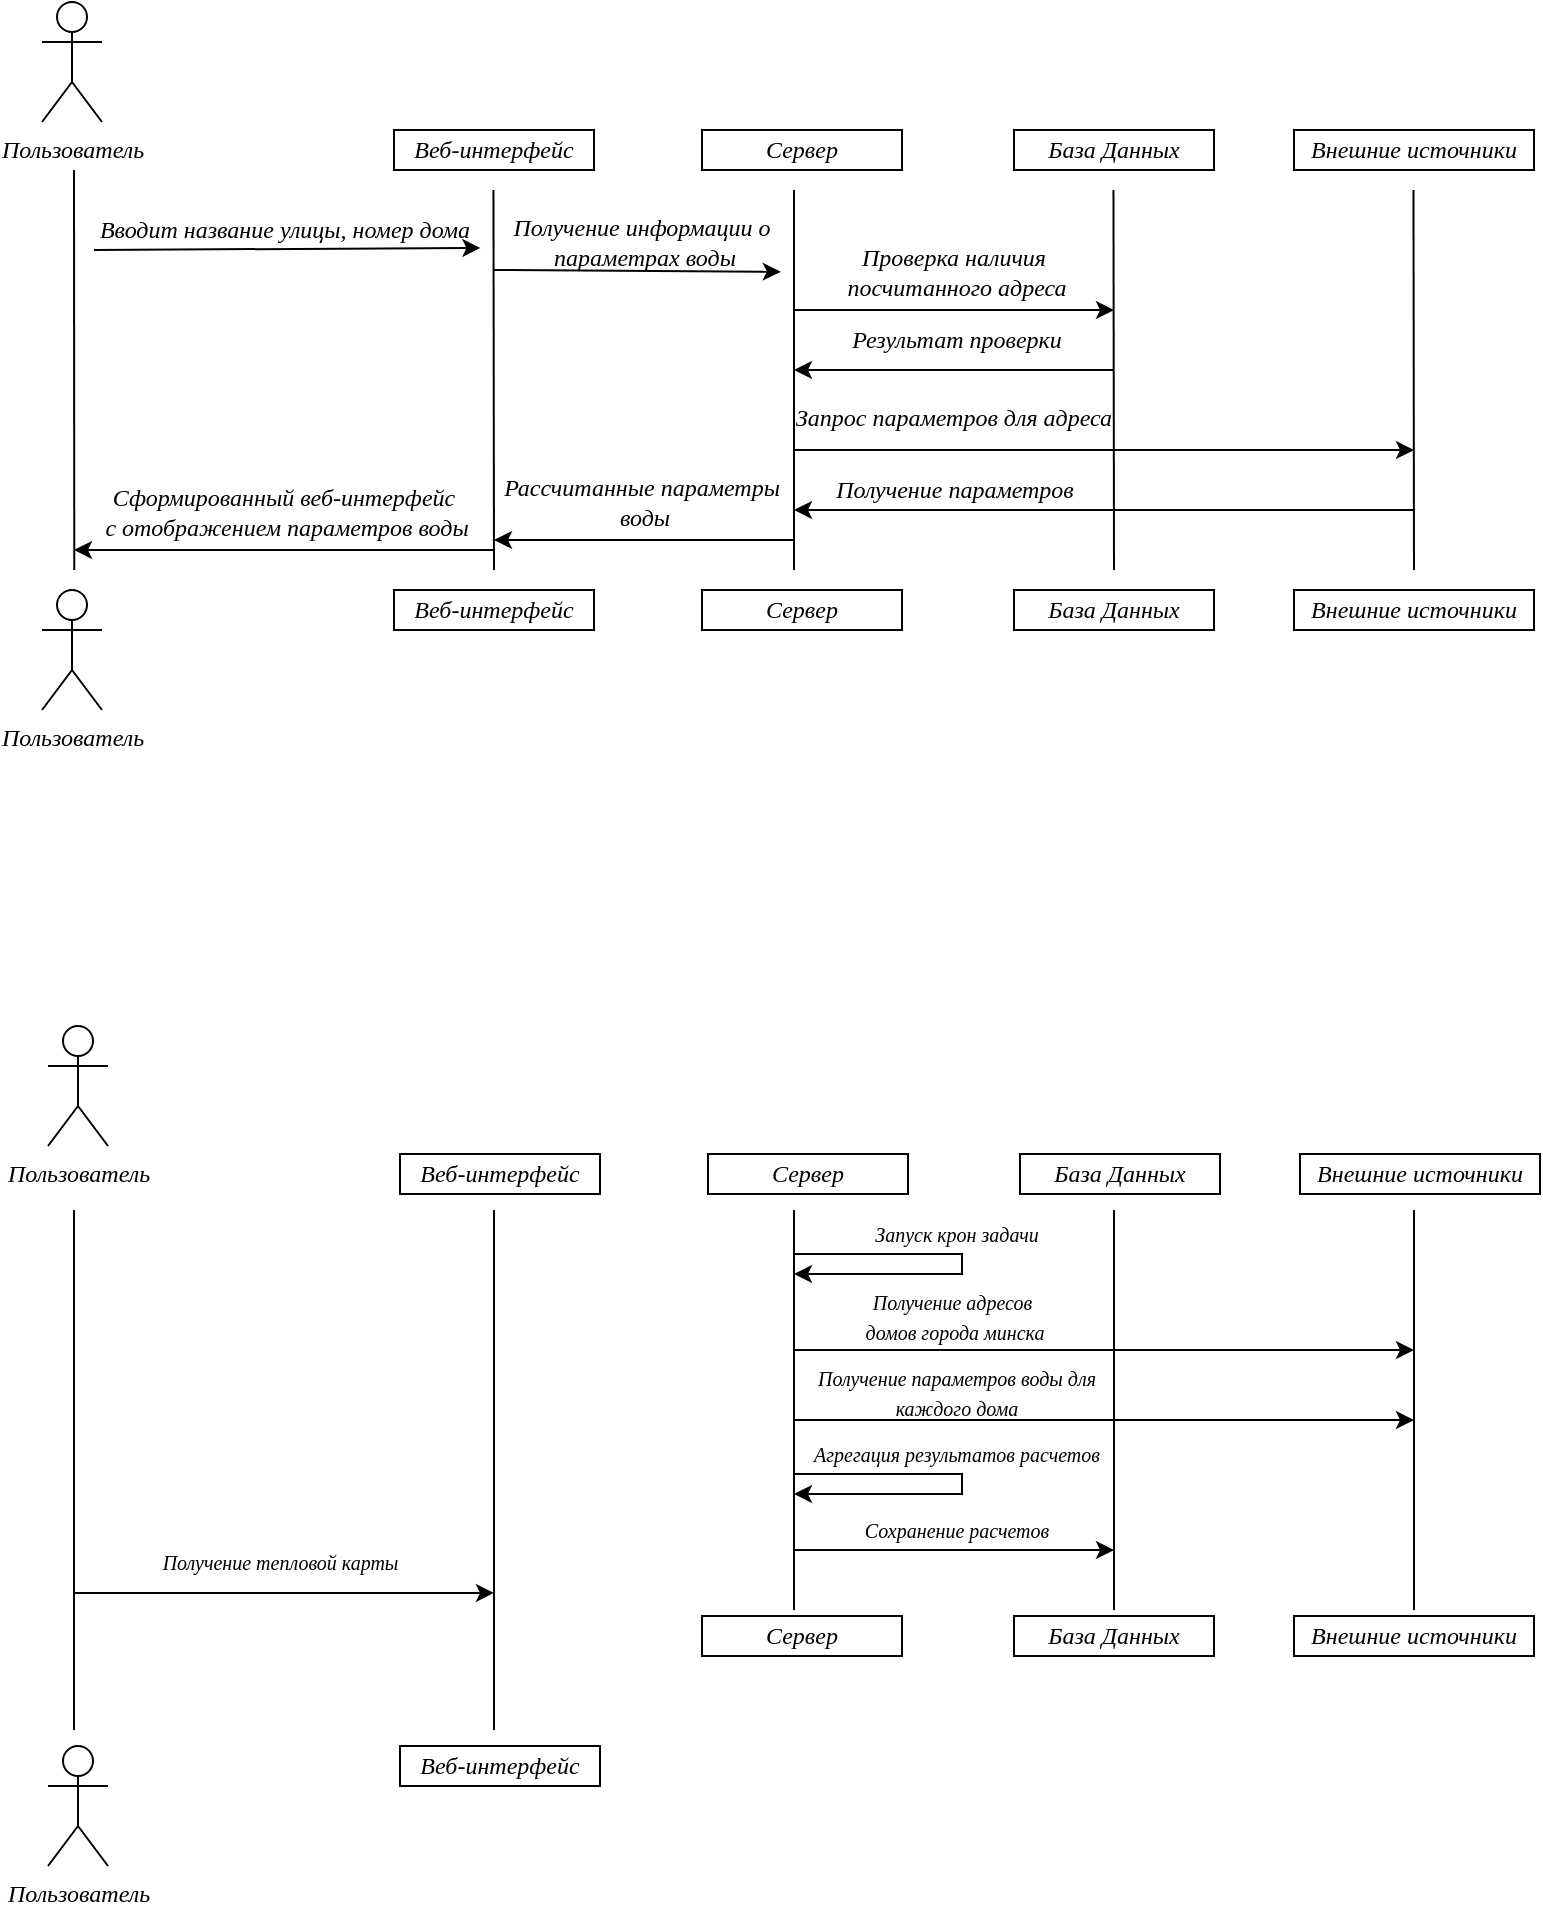 <mxfile version="27.0.5">
  <diagram name="Страница — 1" id="J_hcXTHMyTm4rsnb15In">
    <mxGraphModel dx="1373" dy="849" grid="0" gridSize="10" guides="1" tooltips="1" connect="1" arrows="1" fold="1" page="1" pageScale="1" pageWidth="827" pageHeight="1169" math="0" shadow="0">
      <root>
        <mxCell id="0" />
        <mxCell id="1" parent="0" />
        <mxCell id="iKPkTnT1p9gP-2vJkRi8-1" value="Пользователь" style="shape=umlActor;verticalLabelPosition=bottom;verticalAlign=top;html=1;outlineConnect=0;fontFamily=ISOCPEUR;fontStyle=2" parent="1" vertex="1">
          <mxGeometry x="34" y="390" width="30" height="60" as="geometry" />
        </mxCell>
        <mxCell id="iKPkTnT1p9gP-2vJkRi8-2" value="Пользователь" style="shape=umlActor;verticalLabelPosition=bottom;verticalAlign=top;html=1;outlineConnect=0;fontFamily=ISOCPEUR;fontStyle=2" parent="1" vertex="1">
          <mxGeometry x="34" y="96" width="30" height="60" as="geometry" />
        </mxCell>
        <mxCell id="iKPkTnT1p9gP-2vJkRi8-3" value="" style="endArrow=none;html=1;rounded=0;fontFamily=ISOCPEUR;fontStyle=2" parent="1" edge="1">
          <mxGeometry width="50" height="50" relative="1" as="geometry">
            <mxPoint x="50.13" y="380" as="sourcePoint" />
            <mxPoint x="50.0" y="180" as="targetPoint" />
          </mxGeometry>
        </mxCell>
        <mxCell id="iKPkTnT1p9gP-2vJkRi8-5" value="Веб-интерфейс" style="rounded=0;whiteSpace=wrap;html=1;fontFamily=ISOCPEUR;fontStyle=2" parent="1" vertex="1">
          <mxGeometry x="210" y="160" width="100" height="20" as="geometry" />
        </mxCell>
        <mxCell id="iKPkTnT1p9gP-2vJkRi8-6" value="Веб-интерфейс" style="rounded=0;whiteSpace=wrap;html=1;fontFamily=ISOCPEUR;fontStyle=2" parent="1" vertex="1">
          <mxGeometry x="210" y="390" width="100" height="20" as="geometry" />
        </mxCell>
        <mxCell id="iKPkTnT1p9gP-2vJkRi8-7" value="" style="endArrow=none;html=1;rounded=0;fontFamily=ISOCPEUR;fontStyle=2" parent="1" edge="1">
          <mxGeometry width="50" height="50" relative="1" as="geometry">
            <mxPoint x="260" y="380" as="sourcePoint" />
            <mxPoint x="259.73" y="190" as="targetPoint" />
          </mxGeometry>
        </mxCell>
        <mxCell id="iKPkTnT1p9gP-2vJkRi8-9" value="Сервер" style="rounded=0;whiteSpace=wrap;html=1;fontFamily=ISOCPEUR;fontStyle=2" parent="1" vertex="1">
          <mxGeometry x="364" y="160" width="100" height="20" as="geometry" />
        </mxCell>
        <mxCell id="iKPkTnT1p9gP-2vJkRi8-10" value="Сервер" style="rounded=0;whiteSpace=wrap;html=1;fontFamily=ISOCPEUR;fontStyle=2" parent="1" vertex="1">
          <mxGeometry x="364" y="390" width="100" height="20" as="geometry" />
        </mxCell>
        <mxCell id="iKPkTnT1p9gP-2vJkRi8-11" value="" style="endArrow=none;html=1;rounded=0;fontFamily=ISOCPEUR;fontStyle=2" parent="1" edge="1">
          <mxGeometry width="50" height="50" relative="1" as="geometry">
            <mxPoint x="410" y="380" as="sourcePoint" />
            <mxPoint x="410" y="190" as="targetPoint" />
          </mxGeometry>
        </mxCell>
        <mxCell id="iKPkTnT1p9gP-2vJkRi8-12" value="База Данных" style="rounded=0;whiteSpace=wrap;html=1;fontFamily=ISOCPEUR;fontStyle=2" parent="1" vertex="1">
          <mxGeometry x="520" y="160" width="100" height="20" as="geometry" />
        </mxCell>
        <mxCell id="iKPkTnT1p9gP-2vJkRi8-13" value="База Данных" style="rounded=0;whiteSpace=wrap;html=1;fontFamily=ISOCPEUR;fontStyle=2" parent="1" vertex="1">
          <mxGeometry x="520" y="390" width="100" height="20" as="geometry" />
        </mxCell>
        <mxCell id="iKPkTnT1p9gP-2vJkRi8-14" value="" style="endArrow=none;html=1;rounded=0;fontFamily=ISOCPEUR;fontStyle=2" parent="1" edge="1">
          <mxGeometry width="50" height="50" relative="1" as="geometry">
            <mxPoint x="570" y="380" as="sourcePoint" />
            <mxPoint x="569.73" y="190" as="targetPoint" />
          </mxGeometry>
        </mxCell>
        <mxCell id="iKPkTnT1p9gP-2vJkRi8-16" value="Внешние источники" style="rounded=0;whiteSpace=wrap;html=1;fontFamily=ISOCPEUR;fontStyle=2" parent="1" vertex="1">
          <mxGeometry x="660" y="160" width="120" height="20" as="geometry" />
        </mxCell>
        <mxCell id="iKPkTnT1p9gP-2vJkRi8-18" value="" style="endArrow=none;html=1;rounded=0;fontFamily=ISOCPEUR;fontStyle=2" parent="1" edge="1">
          <mxGeometry width="50" height="50" relative="1" as="geometry">
            <mxPoint x="720" y="380" as="sourcePoint" />
            <mxPoint x="719.74" y="190" as="targetPoint" />
          </mxGeometry>
        </mxCell>
        <mxCell id="iKPkTnT1p9gP-2vJkRi8-19" value="Внешние источники" style="rounded=0;whiteSpace=wrap;html=1;fontFamily=ISOCPEUR;fontStyle=2" parent="1" vertex="1">
          <mxGeometry x="660" y="390" width="120" height="20" as="geometry" />
        </mxCell>
        <mxCell id="iKPkTnT1p9gP-2vJkRi8-20" value="" style="endArrow=classic;html=1;rounded=0;entryX=0.996;entryY=0.844;entryDx=0;entryDy=0;entryPerimeter=0;fontFamily=ISOCPEUR;fontStyle=2" parent="1" target="iKPkTnT1p9gP-2vJkRi8-21" edge="1">
          <mxGeometry width="50" height="50" relative="1" as="geometry">
            <mxPoint x="60" y="220" as="sourcePoint" />
            <mxPoint x="290" y="220" as="targetPoint" />
          </mxGeometry>
        </mxCell>
        <mxCell id="iKPkTnT1p9gP-2vJkRi8-21" value="&lt;font&gt;Вводит название улицы, номер дома&lt;/font&gt;" style="text;html=1;align=center;verticalAlign=middle;resizable=0;points=[];autosize=1;strokeColor=none;fillColor=none;fontFamily=ISOCPEUR;fontStyle=2" parent="1" vertex="1">
          <mxGeometry x="56" y="197" width="198" height="26" as="geometry" />
        </mxCell>
        <mxCell id="iKPkTnT1p9gP-2vJkRi8-24" value="" style="endArrow=classic;html=1;rounded=0;entryX=0.975;entryY=0.875;entryDx=0;entryDy=0;entryPerimeter=0;fontFamily=ISOCPEUR;fontStyle=2" parent="1" target="iKPkTnT1p9gP-2vJkRi8-25" edge="1">
          <mxGeometry width="50" height="50" relative="1" as="geometry">
            <mxPoint x="260" y="230" as="sourcePoint" />
            <mxPoint x="430" y="230" as="targetPoint" />
          </mxGeometry>
        </mxCell>
        <mxCell id="iKPkTnT1p9gP-2vJkRi8-25" value="&lt;font&gt;Получение информации о&amp;nbsp;&lt;/font&gt;&lt;div&gt;&lt;font&gt;параметрах воды&lt;/font&gt;&lt;/div&gt;" style="text;html=1;align=center;verticalAlign=middle;resizable=0;points=[];autosize=1;strokeColor=none;fillColor=none;fontFamily=ISOCPEUR;fontStyle=2" parent="1" vertex="1">
          <mxGeometry x="262" y="195" width="145" height="41" as="geometry" />
        </mxCell>
        <mxCell id="iKPkTnT1p9gP-2vJkRi8-27" value="&lt;font&gt;Проверка наличия&amp;nbsp;&lt;/font&gt;&lt;div&gt;&lt;font&gt;посчитанного адреса&lt;/font&gt;&lt;/div&gt;" style="text;html=1;align=center;verticalAlign=middle;resizable=0;points=[];autosize=1;strokeColor=none;fillColor=none;fontFamily=ISOCPEUR;fontStyle=2" parent="1" vertex="1">
          <mxGeometry x="430" y="210" width="122" height="41" as="geometry" />
        </mxCell>
        <mxCell id="iKPkTnT1p9gP-2vJkRi8-30" value="" style="endArrow=classic;html=1;rounded=0;fontFamily=ISOCPEUR;fontStyle=2" parent="1" edge="1">
          <mxGeometry width="50" height="50" relative="1" as="geometry">
            <mxPoint x="410" y="250" as="sourcePoint" />
            <mxPoint x="570" y="250" as="targetPoint" />
          </mxGeometry>
        </mxCell>
        <mxCell id="iKPkTnT1p9gP-2vJkRi8-31" value="" style="endArrow=classic;html=1;rounded=0;fontFamily=ISOCPEUR;fontStyle=2" parent="1" edge="1">
          <mxGeometry width="50" height="50" relative="1" as="geometry">
            <mxPoint x="410" y="320" as="sourcePoint" />
            <mxPoint x="720" y="320" as="targetPoint" />
          </mxGeometry>
        </mxCell>
        <mxCell id="iKPkTnT1p9gP-2vJkRi8-32" value="&lt;font&gt;Запрос параметров для адреса&amp;nbsp;&lt;/font&gt;&lt;div&gt;&lt;br&gt;&lt;/div&gt;" style="text;html=1;align=center;verticalAlign=middle;resizable=0;points=[];autosize=1;strokeColor=none;fillColor=none;fontFamily=ISOCPEUR;fontStyle=2" parent="1" vertex="1">
          <mxGeometry x="402" y="290" width="177" height="41" as="geometry" />
        </mxCell>
        <mxCell id="iKPkTnT1p9gP-2vJkRi8-33" value="" style="endArrow=classic;html=1;rounded=0;fontFamily=ISOCPEUR;fontStyle=2" parent="1" edge="1">
          <mxGeometry width="50" height="50" relative="1" as="geometry">
            <mxPoint x="570" y="280" as="sourcePoint" />
            <mxPoint x="410" y="280" as="targetPoint" />
          </mxGeometry>
        </mxCell>
        <mxCell id="iKPkTnT1p9gP-2vJkRi8-34" value="&lt;font&gt;Результат проверки&lt;/font&gt;" style="text;html=1;align=center;verticalAlign=middle;resizable=0;points=[];autosize=1;strokeColor=none;fillColor=none;fontFamily=ISOCPEUR;fontStyle=2" parent="1" vertex="1">
          <mxGeometry x="431" y="252" width="119" height="26" as="geometry" />
        </mxCell>
        <mxCell id="iKPkTnT1p9gP-2vJkRi8-35" value="" style="endArrow=classic;html=1;rounded=0;fontFamily=ISOCPEUR;fontStyle=2" parent="1" edge="1">
          <mxGeometry width="50" height="50" relative="1" as="geometry">
            <mxPoint x="720" y="350" as="sourcePoint" />
            <mxPoint x="410" y="350" as="targetPoint" />
          </mxGeometry>
        </mxCell>
        <mxCell id="iKPkTnT1p9gP-2vJkRi8-36" value="&lt;font&gt;Получение параметров&lt;/font&gt;" style="text;html=1;align=center;verticalAlign=middle;resizable=0;points=[];autosize=1;strokeColor=none;fillColor=none;fontFamily=ISOCPEUR;fontStyle=2" parent="1" vertex="1">
          <mxGeometry x="425" y="327" width="130" height="26" as="geometry" />
        </mxCell>
        <mxCell id="iKPkTnT1p9gP-2vJkRi8-38" value="" style="endArrow=classic;html=1;rounded=0;fontFamily=ISOCPEUR;fontStyle=2" parent="1" edge="1">
          <mxGeometry width="50" height="50" relative="1" as="geometry">
            <mxPoint x="410" y="365" as="sourcePoint" />
            <mxPoint x="260" y="365" as="targetPoint" />
          </mxGeometry>
        </mxCell>
        <mxCell id="iKPkTnT1p9gP-2vJkRi8-39" value="&lt;font&gt;Рассчитанные параметры&amp;nbsp;&lt;/font&gt;&lt;div&gt;&lt;font&gt;воды&lt;/font&gt;&lt;/div&gt;" style="text;html=1;align=center;verticalAlign=middle;resizable=0;points=[];autosize=1;strokeColor=none;fillColor=none;fontFamily=ISOCPEUR;fontStyle=2" parent="1" vertex="1">
          <mxGeometry x="260" y="325" width="149" height="41" as="geometry" />
        </mxCell>
        <mxCell id="iKPkTnT1p9gP-2vJkRi8-40" value="" style="endArrow=classic;html=1;rounded=0;fontFamily=ISOCPEUR;fontStyle=2" parent="1" edge="1">
          <mxGeometry width="50" height="50" relative="1" as="geometry">
            <mxPoint x="260" y="370" as="sourcePoint" />
            <mxPoint x="50" y="370" as="targetPoint" />
          </mxGeometry>
        </mxCell>
        <mxCell id="iKPkTnT1p9gP-2vJkRi8-43" value="Сформированный веб-интерфейс&amp;nbsp;&lt;div&gt;с отображением параметров воды&lt;/div&gt;" style="text;html=1;align=center;verticalAlign=middle;resizable=0;points=[];autosize=1;strokeColor=none;fillColor=none;fontFamily=ISOCPEUR;fontStyle=2" parent="1" vertex="1">
          <mxGeometry x="62" y="330" width="187" height="41" as="geometry" />
        </mxCell>
        <mxCell id="iKPkTnT1p9gP-2vJkRi8-44" value="Пользователь" style="shape=umlActor;verticalLabelPosition=bottom;verticalAlign=top;html=1;outlineConnect=0;fontFamily=ISOCPEUR;fontStyle=2" parent="1" vertex="1">
          <mxGeometry x="37" y="968" width="30" height="60" as="geometry" />
        </mxCell>
        <mxCell id="iKPkTnT1p9gP-2vJkRi8-45" value="Пользователь" style="shape=umlActor;verticalLabelPosition=bottom;verticalAlign=top;html=1;outlineConnect=0;fontFamily=ISOCPEUR;fontStyle=2" parent="1" vertex="1">
          <mxGeometry x="37" y="608" width="30" height="60" as="geometry" />
        </mxCell>
        <mxCell id="iKPkTnT1p9gP-2vJkRi8-47" value="Веб-интерфейс" style="rounded=0;whiteSpace=wrap;html=1;fontFamily=ISOCPEUR;fontStyle=2" parent="1" vertex="1">
          <mxGeometry x="213" y="672" width="100" height="20" as="geometry" />
        </mxCell>
        <mxCell id="iKPkTnT1p9gP-2vJkRi8-48" value="Веб-интерфейс" style="rounded=0;whiteSpace=wrap;html=1;fontFamily=ISOCPEUR;fontStyle=2" parent="1" vertex="1">
          <mxGeometry x="213" y="968" width="100" height="20" as="geometry" />
        </mxCell>
        <mxCell id="iKPkTnT1p9gP-2vJkRi8-49" value="" style="endArrow=none;html=1;rounded=0;fontFamily=ISOCPEUR;fontStyle=2" parent="1" edge="1">
          <mxGeometry width="50" height="50" relative="1" as="geometry">
            <mxPoint x="260" y="960" as="sourcePoint" />
            <mxPoint x="260" y="700" as="targetPoint" />
          </mxGeometry>
        </mxCell>
        <mxCell id="iKPkTnT1p9gP-2vJkRi8-50" value="Сервер" style="rounded=0;whiteSpace=wrap;html=1;fontFamily=ISOCPEUR;fontStyle=2" parent="1" vertex="1">
          <mxGeometry x="367" y="672" width="100" height="20" as="geometry" />
        </mxCell>
        <mxCell id="iKPkTnT1p9gP-2vJkRi8-51" value="Сервер" style="rounded=0;whiteSpace=wrap;html=1;fontFamily=ISOCPEUR;fontStyle=2" parent="1" vertex="1">
          <mxGeometry x="364" y="903" width="100" height="20" as="geometry" />
        </mxCell>
        <mxCell id="iKPkTnT1p9gP-2vJkRi8-53" value="База Данных" style="rounded=0;whiteSpace=wrap;html=1;fontFamily=ISOCPEUR;fontStyle=2" parent="1" vertex="1">
          <mxGeometry x="523" y="672" width="100" height="20" as="geometry" />
        </mxCell>
        <mxCell id="iKPkTnT1p9gP-2vJkRi8-54" value="База Данных" style="rounded=0;whiteSpace=wrap;html=1;fontFamily=ISOCPEUR;fontStyle=2" parent="1" vertex="1">
          <mxGeometry x="520" y="903" width="100" height="20" as="geometry" />
        </mxCell>
        <mxCell id="iKPkTnT1p9gP-2vJkRi8-56" value="Внешние источники" style="rounded=0;whiteSpace=wrap;html=1;fontFamily=ISOCPEUR;fontStyle=2" parent="1" vertex="1">
          <mxGeometry x="663" y="672" width="120" height="20" as="geometry" />
        </mxCell>
        <mxCell id="iKPkTnT1p9gP-2vJkRi8-58" value="Внешние источники" style="rounded=0;whiteSpace=wrap;html=1;fontFamily=ISOCPEUR;fontStyle=2" parent="1" vertex="1">
          <mxGeometry x="660" y="903" width="120" height="20" as="geometry" />
        </mxCell>
        <mxCell id="iKPkTnT1p9gP-2vJkRi8-63" value="&lt;font&gt;&lt;font style=&quot;font-size: 10px;&quot;&gt;Запуск крон задачи&lt;/font&gt;&lt;br&gt;&lt;/font&gt;" style="text;html=1;align=center;verticalAlign=middle;resizable=0;points=[];autosize=1;strokeColor=none;fillColor=none;fontFamily=ISOCPEUR;fontStyle=2" parent="1" vertex="1">
          <mxGeometry x="441" y="699" width="99" height="26" as="geometry" />
        </mxCell>
        <mxCell id="iKPkTnT1p9gP-2vJkRi8-64" value="" style="endArrow=classic;html=1;rounded=0;fontFamily=ISOCPEUR;fontStyle=2" parent="1" edge="1">
          <mxGeometry width="50" height="50" relative="1" as="geometry">
            <mxPoint x="410" y="722" as="sourcePoint" />
            <mxPoint x="410" y="732" as="targetPoint" />
            <Array as="points">
              <mxPoint x="494" y="722" />
              <mxPoint x="494" y="732" />
            </Array>
          </mxGeometry>
        </mxCell>
        <mxCell id="iKPkTnT1p9gP-2vJkRi8-65" value="" style="endArrow=classic;html=1;rounded=0;fontFamily=ISOCPEUR;fontStyle=2" parent="1" edge="1">
          <mxGeometry width="50" height="50" relative="1" as="geometry">
            <mxPoint x="410" y="770" as="sourcePoint" />
            <mxPoint x="720" y="770" as="targetPoint" />
          </mxGeometry>
        </mxCell>
        <mxCell id="iKPkTnT1p9gP-2vJkRi8-76" value="&lt;font style=&quot;font-size: 10px;&quot;&gt;Получение адресов&amp;nbsp;&lt;/font&gt;&lt;div&gt;&lt;span style=&quot;font-size: 10px; background-color: initial;&quot;&gt;домов города минска&lt;/span&gt;&lt;/div&gt;" style="text;html=1;align=center;verticalAlign=middle;resizable=0;points=[];autosize=1;strokeColor=none;fillColor=none;fontFamily=ISOCPEUR;fontStyle=2" parent="1" vertex="1">
          <mxGeometry x="438" y="732" width="104" height="41" as="geometry" />
        </mxCell>
        <mxCell id="iKPkTnT1p9gP-2vJkRi8-78" value="" style="endArrow=classic;html=1;rounded=0;fontFamily=ISOCPEUR;fontStyle=2" parent="1" edge="1">
          <mxGeometry width="50" height="50" relative="1" as="geometry">
            <mxPoint x="410" y="805" as="sourcePoint" />
            <mxPoint x="720" y="805" as="targetPoint" />
          </mxGeometry>
        </mxCell>
        <mxCell id="iKPkTnT1p9gP-2vJkRi8-79" value="&lt;font&gt;&lt;span style=&quot;font-size: 10px;&quot;&gt;Получение параметров воды для&lt;/span&gt;&lt;/font&gt;&lt;div&gt;&lt;font&gt;&lt;span style=&quot;font-size: 10px;&quot;&gt;каждого дома&lt;/span&gt;&lt;/font&gt;&lt;/div&gt;" style="text;html=1;align=center;verticalAlign=middle;resizable=0;points=[];autosize=1;strokeColor=none;fillColor=none;fontFamily=ISOCPEUR;fontStyle=2" parent="1" vertex="1">
          <mxGeometry x="415" y="770" width="151" height="41" as="geometry" />
        </mxCell>
        <mxCell id="iKPkTnT1p9gP-2vJkRi8-80" value="&lt;font&gt;&lt;span style=&quot;font-size: 10px;&quot;&gt;Агрегация результатов расчетов&lt;/span&gt;&lt;/font&gt;" style="text;html=1;align=center;verticalAlign=middle;resizable=0;points=[];autosize=1;strokeColor=none;fillColor=none;fontFamily=ISOCPEUR;fontStyle=2" parent="1" vertex="1">
          <mxGeometry x="411" y="809" width="159" height="26" as="geometry" />
        </mxCell>
        <mxCell id="iKPkTnT1p9gP-2vJkRi8-81" value="" style="endArrow=classic;html=1;rounded=0;fontFamily=ISOCPEUR;fontStyle=2" parent="1" edge="1">
          <mxGeometry width="50" height="50" relative="1" as="geometry">
            <mxPoint x="410" y="832" as="sourcePoint" />
            <mxPoint x="410" y="842" as="targetPoint" />
            <Array as="points">
              <mxPoint x="494" y="832" />
              <mxPoint x="494" y="842" />
            </Array>
          </mxGeometry>
        </mxCell>
        <mxCell id="iKPkTnT1p9gP-2vJkRi8-82" value="" style="endArrow=classic;html=1;rounded=0;fontFamily=ISOCPEUR;fontStyle=2" parent="1" edge="1">
          <mxGeometry width="50" height="50" relative="1" as="geometry">
            <mxPoint x="410" y="870" as="sourcePoint" />
            <mxPoint x="570" y="870" as="targetPoint" />
          </mxGeometry>
        </mxCell>
        <mxCell id="iKPkTnT1p9gP-2vJkRi8-84" value="&lt;font&gt;&lt;span style=&quot;font-size: 10px;&quot;&gt;Сохранение расчетов&lt;/span&gt;&lt;/font&gt;" style="text;html=1;align=center;verticalAlign=middle;resizable=0;points=[];autosize=1;strokeColor=none;fillColor=none;fontFamily=ISOCPEUR;fontStyle=2" parent="1" vertex="1">
          <mxGeometry x="438" y="847" width="105" height="26" as="geometry" />
        </mxCell>
        <mxCell id="iKPkTnT1p9gP-2vJkRi8-85" value="" style="endArrow=none;html=1;rounded=0;fontFamily=ISOCPEUR;fontStyle=2" parent="1" edge="1">
          <mxGeometry width="50" height="50" relative="1" as="geometry">
            <mxPoint x="410" y="900" as="sourcePoint" />
            <mxPoint x="410" y="700" as="targetPoint" />
          </mxGeometry>
        </mxCell>
        <mxCell id="iKPkTnT1p9gP-2vJkRi8-87" value="" style="endArrow=none;html=1;rounded=0;fontFamily=ISOCPEUR;fontStyle=2" parent="1" edge="1">
          <mxGeometry width="50" height="50" relative="1" as="geometry">
            <mxPoint x="570" y="900" as="sourcePoint" />
            <mxPoint x="570" y="700" as="targetPoint" />
          </mxGeometry>
        </mxCell>
        <mxCell id="iKPkTnT1p9gP-2vJkRi8-88" value="" style="endArrow=none;html=1;rounded=0;fontFamily=ISOCPEUR;fontStyle=2" parent="1" edge="1">
          <mxGeometry width="50" height="50" relative="1" as="geometry">
            <mxPoint x="720" y="900" as="sourcePoint" />
            <mxPoint x="720" y="700" as="targetPoint" />
          </mxGeometry>
        </mxCell>
        <mxCell id="iKPkTnT1p9gP-2vJkRi8-89" value="" style="endArrow=none;html=1;rounded=0;fontFamily=ISOCPEUR;fontStyle=2" parent="1" edge="1">
          <mxGeometry width="50" height="50" relative="1" as="geometry">
            <mxPoint x="50" y="960" as="sourcePoint" />
            <mxPoint x="50" y="700" as="targetPoint" />
          </mxGeometry>
        </mxCell>
        <mxCell id="iKPkTnT1p9gP-2vJkRi8-90" value="" style="endArrow=classic;html=1;rounded=0;fontFamily=ISOCPEUR;fontStyle=2" parent="1" edge="1">
          <mxGeometry width="50" height="50" relative="1" as="geometry">
            <mxPoint x="50" y="891.49" as="sourcePoint" />
            <mxPoint x="260" y="891.49" as="targetPoint" />
          </mxGeometry>
        </mxCell>
        <mxCell id="iKPkTnT1p9gP-2vJkRi8-91" value="&lt;font style=&quot;font-size: 10px;&quot;&gt;Получение тепловой карты&amp;nbsp;&lt;/font&gt;" style="text;html=1;align=center;verticalAlign=middle;resizable=0;points=[];autosize=1;strokeColor=none;fillColor=none;fontFamily=ISOCPEUR;fontStyle=2" parent="1" vertex="1">
          <mxGeometry x="87" y="863.49" width="133" height="26" as="geometry" />
        </mxCell>
      </root>
    </mxGraphModel>
  </diagram>
</mxfile>
